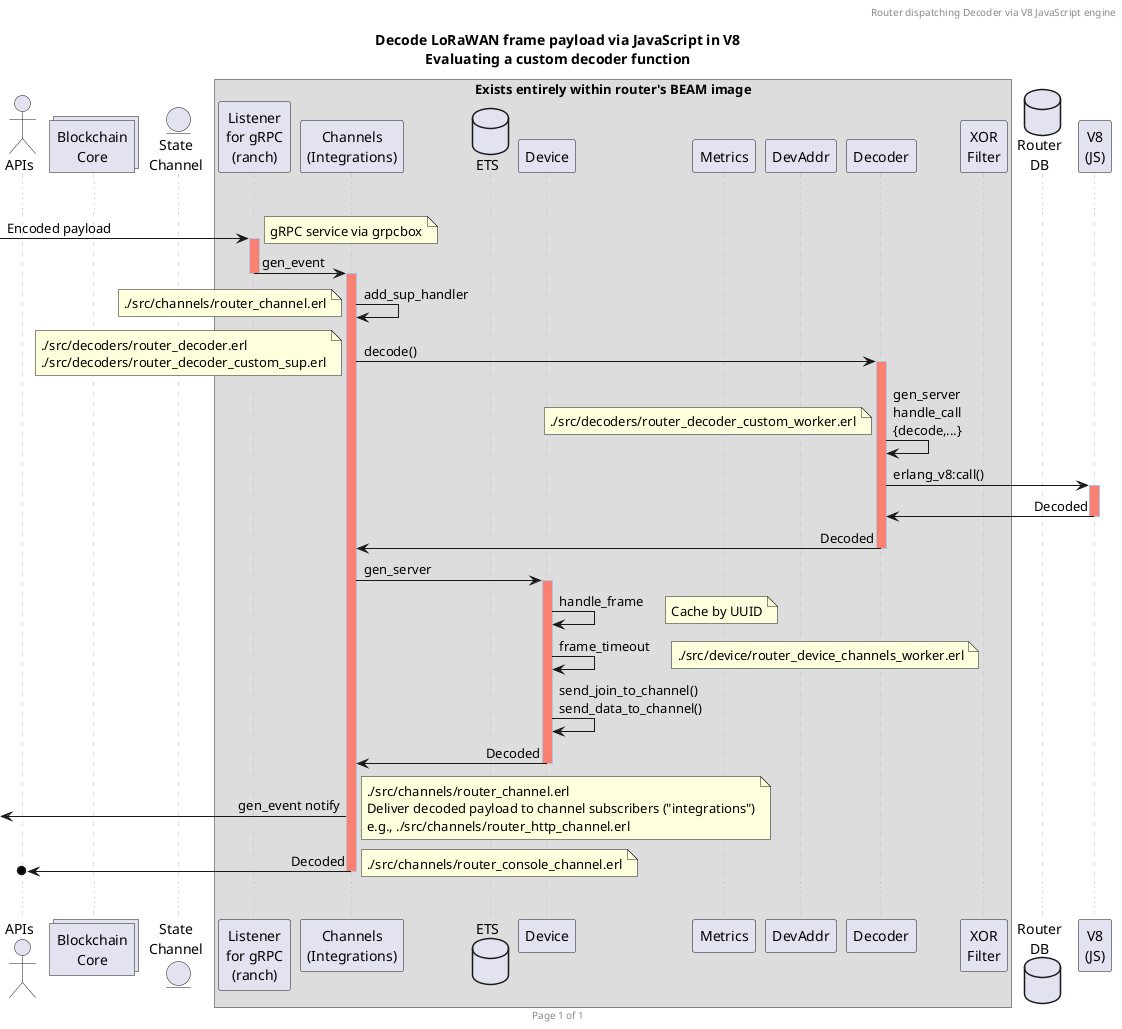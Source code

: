 ' To generate diagrams, run: plantuml -tsvg *.plantuml
' On Debian-ish Linux, use latest .jar from plantuml.com

@startuml

header Router dispatching Decoder via V8 JavaScript engine
footer Page %page% of %lastpage%

' Preserve same sequence across all diagrams:
' (intentionally omitted: Lager)
actor        APIs                           as api      order 1
collections  "Blockchain\nCore"             as core     order 10
entity       "State\nChannel"               as sc       order 20
box "Exists entirely within router's BEAM image"
participant  "Listener\nfor gRPC\n(ranch)"  as listener order 30
participant  "Channels\n(Integrations)"     as channels order 40
'control      "Router\ninit()"               as init     order 50
database     ETS                            as ets      order 51
participant  Device                         as device   order 60
participant  Metrics                        as metrics  order 70
participant  DevAddr                        as devaddr  order 80
participant  Decoder                        as decoder  order 90
participant  "XOR\nFilter"                  as xor      order 99
end box
database     "Router\nDB"                   as db       order 100
participant  "V8\n(JS)"                     as v8       order 200

title
        Decode LoRaWAN frame payload via JavaScript in V8
        Evaluating a custom decoder function
end title

skinparam sequence {
        LifeLineBorderColor #LightSteelBlue
        LifeLineBackgroundColor #Salmon
        MessageAlign direction
}

...

[-> listener ++: Encoded payload
note right: gRPC service via grpcbox
listener -> channels --++ : gen_event
channels -> channels : add_sup_handler
note left: ./src/channels/router_channel.erl

channels -> decoder ++ : decode()
note left
        ./src/decoders/router_decoder.erl
        ./src/decoders/router_decoder_custom_sup.erl
end note
decoder -> decoder : gen_server\nhandle_call\n{decode,...}
note left: ./src/decoders/router_decoder_custom_worker.erl
decoder -> v8 ++ : erlang_v8:call()
decoder <- v8 -- : Decoded
channels <- decoder -- : Decoded

channels -> device ++ : gen_server

device -> device : handle_frame
note right: Cache by UUID

device -> device : frame_timeout
note right: ./src/device/router_device_channels_worker.erl
device -> device : send_join_to_channel()\nsend_data_to_channel()
channels <- device -- : Decoded
[<- channels : gen_event notify
note right
        ./src/channels/router_channel.erl
        Deliver decoded payload to channel subscribers ("integrations")
        e.g., ./src/channels/router_http_channel.erl
end note

channels ->o api -- : Decoded
note right: ./src/channels/router_console_channel.erl

...

@enduml
